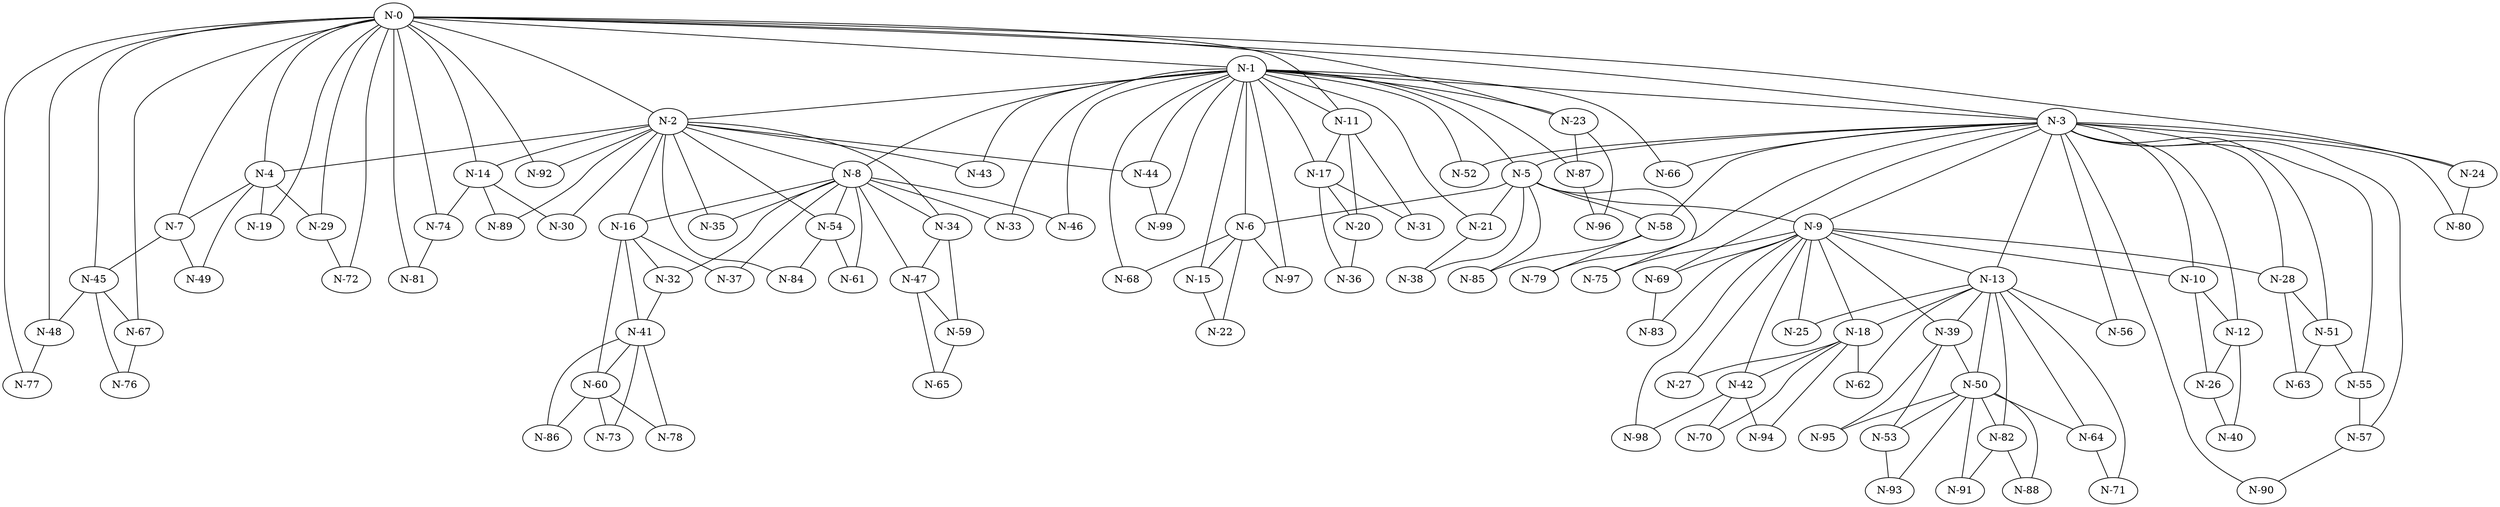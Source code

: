 graph G {
    "N-0";
    "N-1";
    "N-2";
    "N-3";
    "N-4";
    "N-5";
    "N-6";
    "N-7";
    "N-8";
    "N-9";
    "N-10";
    "N-11";
    "N-12";
    "N-13";
    "N-14";
    "N-15";
    "N-16";
    "N-17";
    "N-18";
    "N-19";
    "N-20";
    "N-21";
    "N-22";
    "N-23";
    "N-24";
    "N-25";
    "N-26";
    "N-27";
    "N-28";
    "N-29";
    "N-30";
    "N-31";
    "N-32";
    "N-33";
    "N-34";
    "N-35";
    "N-36";
    "N-37";
    "N-38";
    "N-39";
    "N-40";
    "N-41";
    "N-42";
    "N-43";
    "N-44";
    "N-45";
    "N-46";
    "N-47";
    "N-48";
    "N-49";
    "N-50";
    "N-51";
    "N-52";
    "N-53";
    "N-54";
    "N-55";
    "N-56";
    "N-57";
    "N-58";
    "N-59";
    "N-60";
    "N-61";
    "N-62";
    "N-63";
    "N-64";
    "N-65";
    "N-66";
    "N-67";
    "N-68";
    "N-69";
    "N-70";
    "N-71";
    "N-72";
    "N-73";
    "N-74";
    "N-75";
    "N-76";
    "N-77";
    "N-78";
    "N-79";
    "N-80";
    "N-81";
    "N-82";
    "N-83";
    "N-84";
    "N-85";
    "N-86";
    "N-87";
    "N-88";
    "N-89";
    "N-90";
    "N-91";
    "N-92";
    "N-93";
    "N-94";
    "N-95";
    "N-96";
    "N-97";
    "N-98";
    "N-99";
    "N-0" -- "N-1";
    "N-0" -- "N-2";
    "N-0" -- "N-3";
    "N-0" -- "N-4";
    "N-0" -- "N-7";
    "N-0" -- "N-11";
    "N-0" -- "N-14";
    "N-0" -- "N-19";
    "N-0" -- "N-23";
    "N-0" -- "N-24";
    "N-0" -- "N-29";
    "N-0" -- "N-45";
    "N-0" -- "N-48";
    "N-0" -- "N-67";
    "N-0" -- "N-72";
    "N-0" -- "N-74";
    "N-0" -- "N-77";
    "N-0" -- "N-81";
    "N-0" -- "N-92";
    "N-1" -- "N-2";
    "N-1" -- "N-3";
    "N-1" -- "N-5";
    "N-1" -- "N-6";
    "N-1" -- "N-8";
    "N-1" -- "N-11";
    "N-1" -- "N-15";
    "N-1" -- "N-17";
    "N-1" -- "N-21";
    "N-1" -- "N-23";
    "N-1" -- "N-33";
    "N-1" -- "N-43";
    "N-1" -- "N-44";
    "N-1" -- "N-46";
    "N-1" -- "N-52";
    "N-1" -- "N-66";
    "N-1" -- "N-68";
    "N-1" -- "N-87";
    "N-1" -- "N-97";
    "N-1" -- "N-99";
    "N-2" -- "N-4";
    "N-2" -- "N-8";
    "N-2" -- "N-14";
    "N-2" -- "N-16";
    "N-2" -- "N-30";
    "N-2" -- "N-34";
    "N-2" -- "N-35";
    "N-2" -- "N-43";
    "N-2" -- "N-44";
    "N-2" -- "N-54";
    "N-2" -- "N-84";
    "N-2" -- "N-89";
    "N-2" -- "N-92";
    "N-3" -- "N-5";
    "N-3" -- "N-9";
    "N-3" -- "N-10";
    "N-3" -- "N-12";
    "N-3" -- "N-13";
    "N-3" -- "N-24";
    "N-3" -- "N-28";
    "N-3" -- "N-51";
    "N-3" -- "N-52";
    "N-3" -- "N-55";
    "N-3" -- "N-56";
    "N-3" -- "N-57";
    "N-3" -- "N-58";
    "N-3" -- "N-66";
    "N-3" -- "N-69";
    "N-3" -- "N-79";
    "N-3" -- "N-80";
    "N-3" -- "N-90";
    "N-4" -- "N-7";
    "N-4" -- "N-19";
    "N-4" -- "N-29";
    "N-4" -- "N-49";
    "N-5" -- "N-6";
    "N-5" -- "N-9";
    "N-5" -- "N-21";
    "N-5" -- "N-38";
    "N-5" -- "N-58";
    "N-5" -- "N-75";
    "N-5" -- "N-85";
    "N-6" -- "N-15";
    "N-6" -- "N-22";
    "N-6" -- "N-68";
    "N-6" -- "N-97";
    "N-7" -- "N-45";
    "N-7" -- "N-49";
    "N-8" -- "N-16";
    "N-8" -- "N-32";
    "N-8" -- "N-33";
    "N-8" -- "N-34";
    "N-8" -- "N-35";
    "N-8" -- "N-37";
    "N-8" -- "N-46";
    "N-8" -- "N-47";
    "N-8" -- "N-54";
    "N-8" -- "N-61";
    "N-9" -- "N-10";
    "N-9" -- "N-13";
    "N-9" -- "N-18";
    "N-9" -- "N-25";
    "N-9" -- "N-27";
    "N-9" -- "N-28";
    "N-9" -- "N-39";
    "N-9" -- "N-42";
    "N-9" -- "N-69";
    "N-9" -- "N-75";
    "N-9" -- "N-83";
    "N-9" -- "N-98";
    "N-10" -- "N-12";
    "N-10" -- "N-26";
    "N-11" -- "N-17";
    "N-11" -- "N-20";
    "N-11" -- "N-31";
    "N-12" -- "N-26";
    "N-12" -- "N-40";
    "N-13" -- "N-18";
    "N-13" -- "N-25";
    "N-13" -- "N-39";
    "N-13" -- "N-50";
    "N-13" -- "N-56";
    "N-13" -- "N-62";
    "N-13" -- "N-64";
    "N-13" -- "N-71";
    "N-13" -- "N-82";
    "N-14" -- "N-30";
    "N-14" -- "N-74";
    "N-14" -- "N-89";
    "N-15" -- "N-22";
    "N-16" -- "N-32";
    "N-16" -- "N-37";
    "N-16" -- "N-41";
    "N-16" -- "N-60";
    "N-17" -- "N-20";
    "N-17" -- "N-31";
    "N-17" -- "N-36";
    "N-18" -- "N-27";
    "N-18" -- "N-42";
    "N-18" -- "N-62";
    "N-18" -- "N-70";
    "N-18" -- "N-94";
    "N-20" -- "N-36";
    "N-21" -- "N-38";
    "N-23" -- "N-87";
    "N-23" -- "N-96";
    "N-24" -- "N-80";
    "N-26" -- "N-40";
    "N-28" -- "N-51";
    "N-28" -- "N-63";
    "N-29" -- "N-72";
    "N-32" -- "N-41";
    "N-34" -- "N-47";
    "N-34" -- "N-59";
    "N-39" -- "N-50";
    "N-39" -- "N-53";
    "N-39" -- "N-95";
    "N-41" -- "N-60";
    "N-41" -- "N-73";
    "N-41" -- "N-78";
    "N-41" -- "N-86";
    "N-42" -- "N-70";
    "N-42" -- "N-94";
    "N-42" -- "N-98";
    "N-44" -- "N-99";
    "N-45" -- "N-48";
    "N-45" -- "N-67";
    "N-45" -- "N-76";
    "N-47" -- "N-59";
    "N-47" -- "N-65";
    "N-48" -- "N-77";
    "N-50" -- "N-53";
    "N-50" -- "N-64";
    "N-50" -- "N-82";
    "N-50" -- "N-88";
    "N-50" -- "N-91";
    "N-50" -- "N-93";
    "N-50" -- "N-95";
    "N-51" -- "N-55";
    "N-51" -- "N-63";
    "N-53" -- "N-93";
    "N-54" -- "N-61";
    "N-54" -- "N-84";
    "N-55" -- "N-57";
    "N-57" -- "N-90";
    "N-58" -- "N-79";
    "N-58" -- "N-85";
    "N-59" -- "N-65";
    "N-60" -- "N-73";
    "N-60" -- "N-78";
    "N-60" -- "N-86";
    "N-64" -- "N-71";
    "N-67" -- "N-76";
    "N-69" -- "N-83";
    "N-74" -- "N-81";
    "N-82" -- "N-88";
    "N-82" -- "N-91";
    "N-87" -- "N-96";
}
